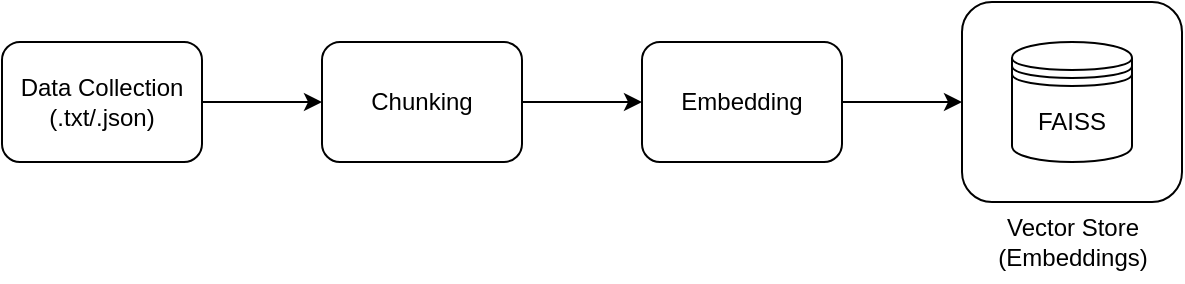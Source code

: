 <mxfile version="27.0.8">
  <diagram name="Page-1" id="_nkyQkz3HhZpHypguE1t">
    <mxGraphModel dx="1042" dy="562" grid="1" gridSize="10" guides="1" tooltips="1" connect="1" arrows="1" fold="1" page="1" pageScale="1" pageWidth="850" pageHeight="1100" math="0" shadow="0">
      <root>
        <mxCell id="0" />
        <mxCell id="1" parent="0" />
        <mxCell id="hbiY11onmtQi5FBCh3kt-1" style="edgeStyle=orthogonalEdgeStyle;rounded=0;orthogonalLoop=1;jettySize=auto;html=1;entryX=0;entryY=0.5;entryDx=0;entryDy=0;" edge="1" parent="1" source="hbiY11onmtQi5FBCh3kt-2" target="hbiY11onmtQi5FBCh3kt-4">
          <mxGeometry relative="1" as="geometry" />
        </mxCell>
        <mxCell id="hbiY11onmtQi5FBCh3kt-2" value="Data Collection&lt;br&gt;(.txt/.json)" style="rounded=1;whiteSpace=wrap;html=1;" vertex="1" parent="1">
          <mxGeometry x="130" y="160" width="100" height="60" as="geometry" />
        </mxCell>
        <mxCell id="hbiY11onmtQi5FBCh3kt-3" style="edgeStyle=orthogonalEdgeStyle;rounded=0;orthogonalLoop=1;jettySize=auto;html=1;entryX=0;entryY=0.5;entryDx=0;entryDy=0;" edge="1" parent="1" source="hbiY11onmtQi5FBCh3kt-4" target="hbiY11onmtQi5FBCh3kt-6">
          <mxGeometry relative="1" as="geometry" />
        </mxCell>
        <mxCell id="hbiY11onmtQi5FBCh3kt-4" value="Chunking" style="rounded=1;whiteSpace=wrap;html=1;" vertex="1" parent="1">
          <mxGeometry x="290" y="160" width="100" height="60" as="geometry" />
        </mxCell>
        <mxCell id="hbiY11onmtQi5FBCh3kt-5" style="edgeStyle=orthogonalEdgeStyle;rounded=0;orthogonalLoop=1;jettySize=auto;html=1;entryX=0;entryY=0.5;entryDx=0;entryDy=0;" edge="1" parent="1" source="hbiY11onmtQi5FBCh3kt-6" target="hbiY11onmtQi5FBCh3kt-7">
          <mxGeometry relative="1" as="geometry" />
        </mxCell>
        <mxCell id="hbiY11onmtQi5FBCh3kt-6" value="Embedding" style="rounded=1;whiteSpace=wrap;html=1;" vertex="1" parent="1">
          <mxGeometry x="450" y="160" width="100" height="60" as="geometry" />
        </mxCell>
        <mxCell id="hbiY11onmtQi5FBCh3kt-7" value="" style="rounded=1;whiteSpace=wrap;html=1;" vertex="1" parent="1">
          <mxGeometry x="610" y="140" width="110" height="100" as="geometry" />
        </mxCell>
        <mxCell id="hbiY11onmtQi5FBCh3kt-8" value="FAISS" style="shape=datastore;whiteSpace=wrap;html=1;" vertex="1" parent="1">
          <mxGeometry x="635" y="160" width="60" height="60" as="geometry" />
        </mxCell>
        <mxCell id="hbiY11onmtQi5FBCh3kt-9" value="&lt;span style=&quot;text-wrap-mode: wrap;&quot;&gt;Vector Store&lt;/span&gt;&lt;br style=&quot;text-wrap-mode: wrap;&quot;&gt;&lt;span style=&quot;text-wrap-mode: wrap;&quot;&gt;(Embeddings)&lt;/span&gt;" style="text;html=1;align=center;verticalAlign=middle;resizable=0;points=[];autosize=1;strokeColor=none;fillColor=none;" vertex="1" parent="1">
          <mxGeometry x="615" y="240" width="100" height="40" as="geometry" />
        </mxCell>
      </root>
    </mxGraphModel>
  </diagram>
</mxfile>
